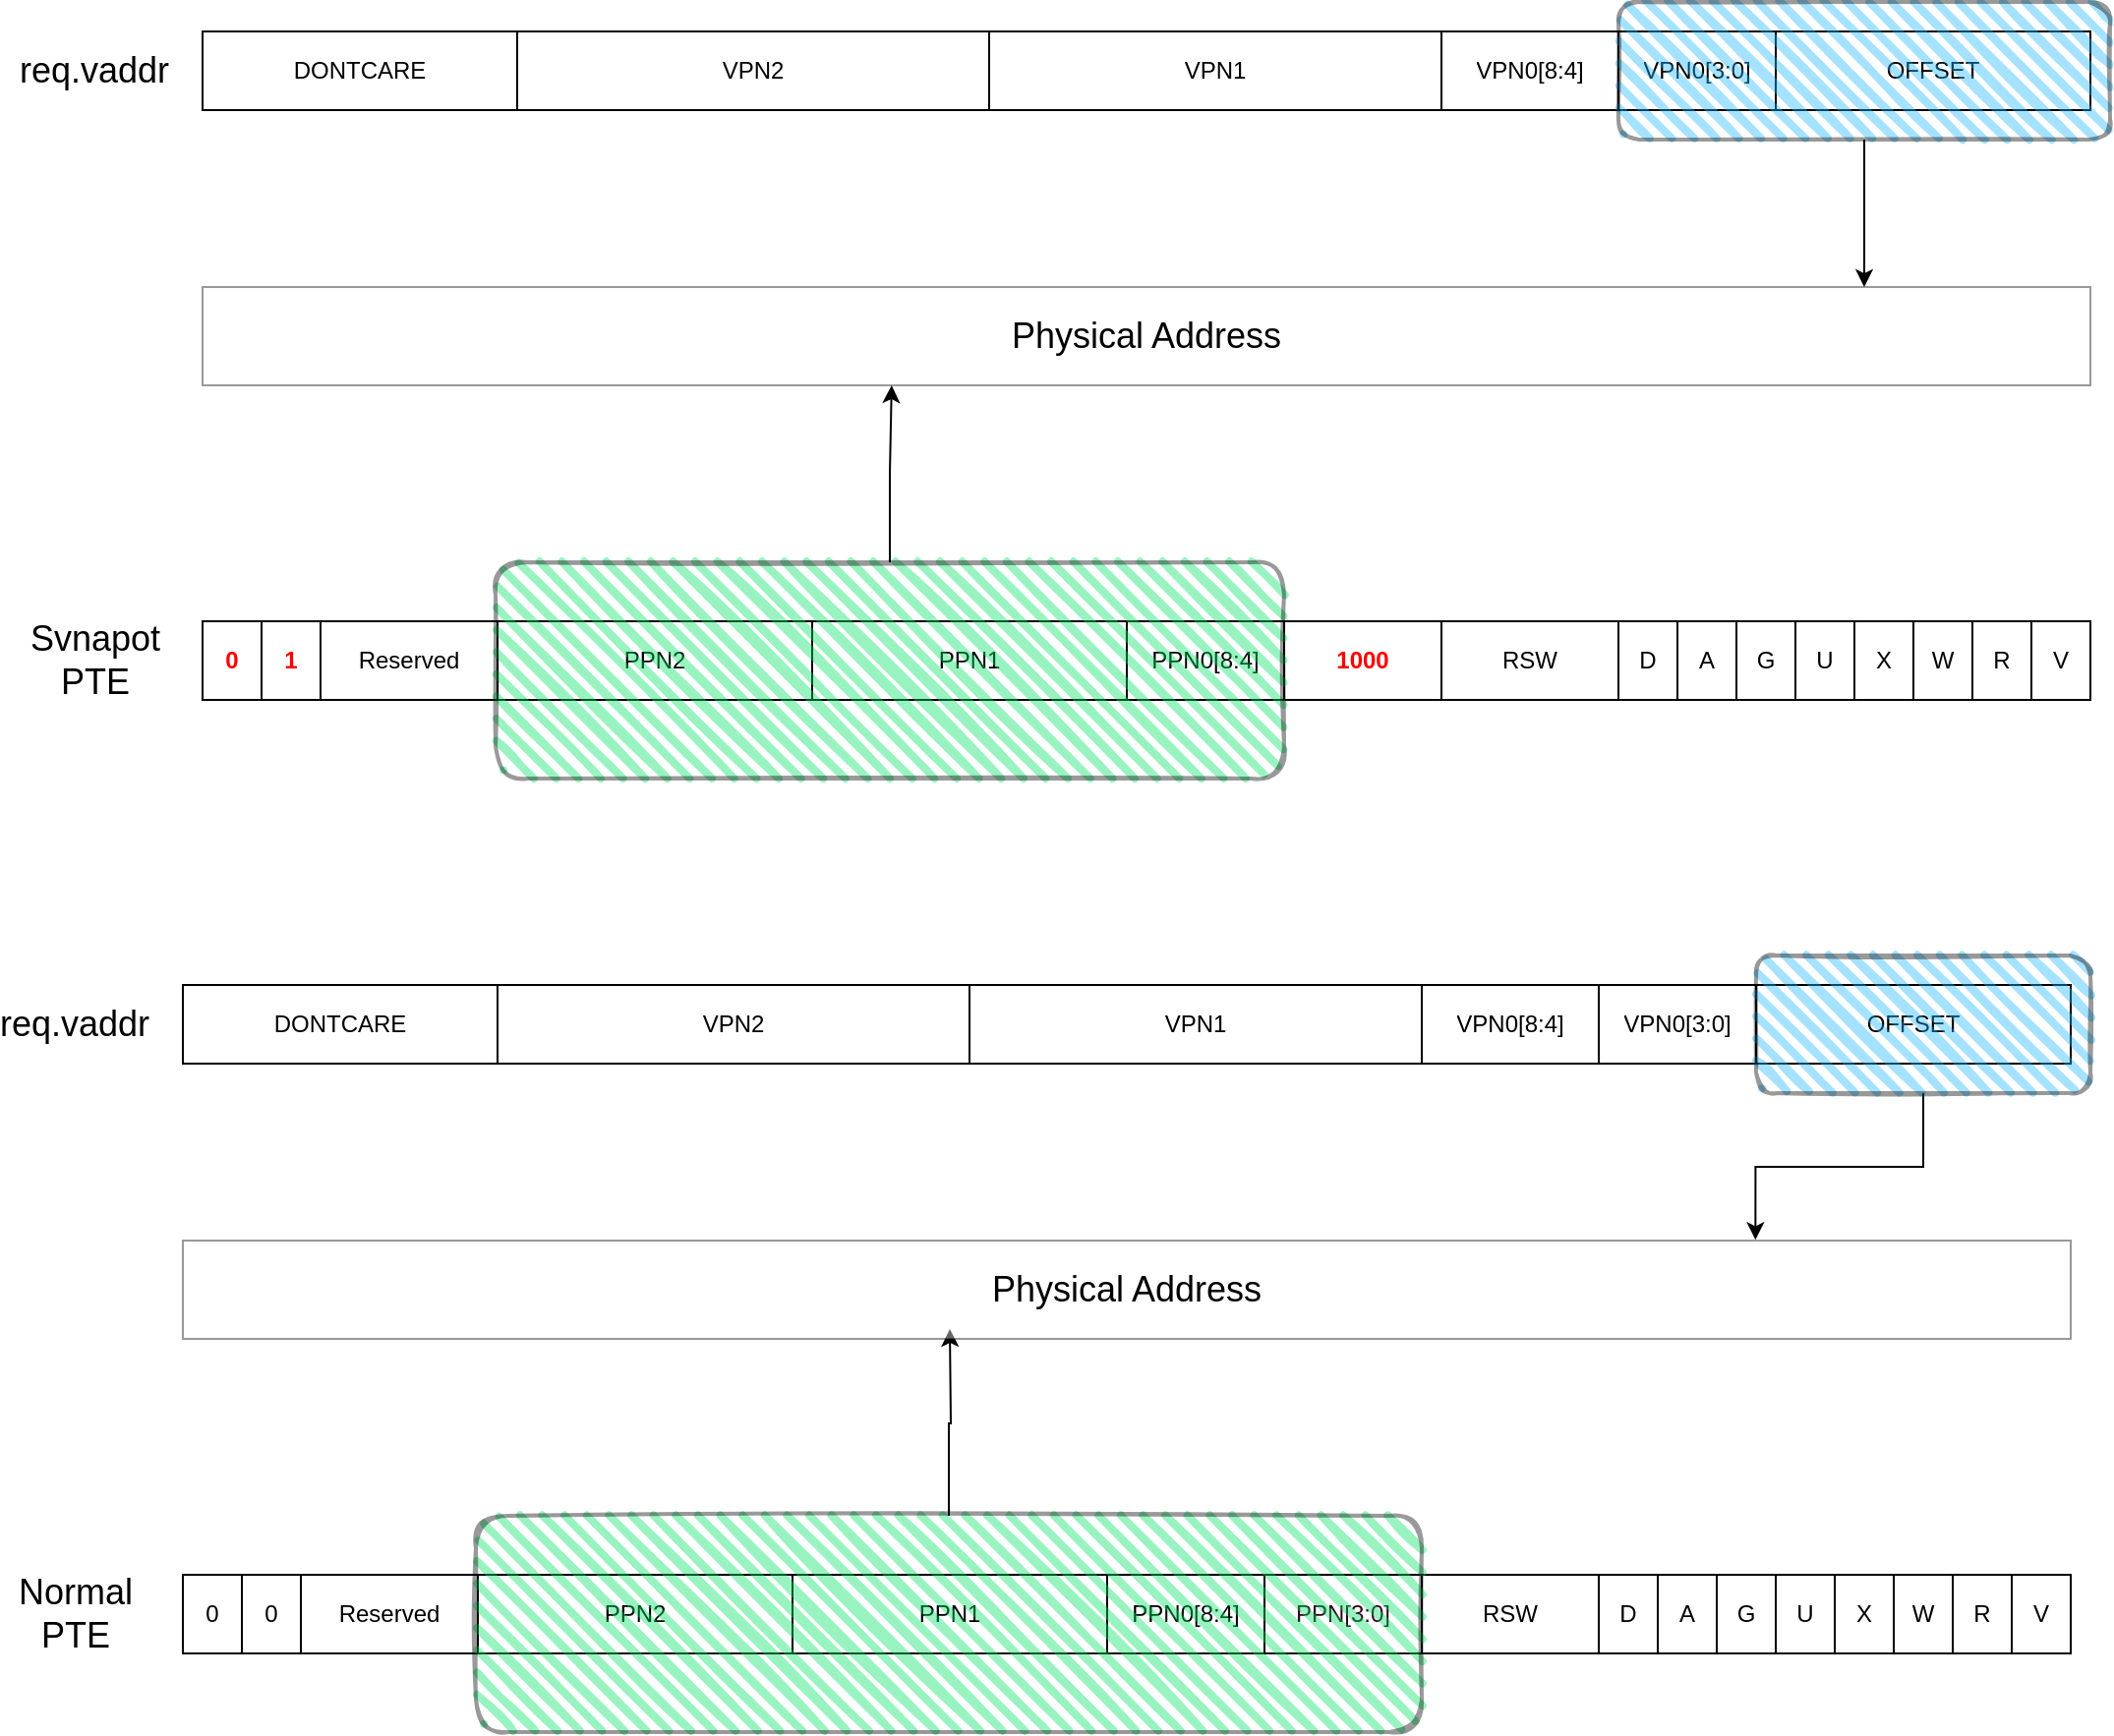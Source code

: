 <mxfile version="14.6.12" type="github"><diagram id="DC8ujGrGZJJBXc4JsbEu" name="Page-1"><mxGraphModel dx="2062" dy="1161" grid="1" gridSize="10" guides="1" tooltips="1" connect="1" arrows="1" fold="1" page="1" pageScale="1" pageWidth="1169" pageHeight="827" background="#ffffff" math="0" shadow="0"><root><mxCell id="0"/><mxCell id="1" parent="0"/><mxCell id="fh3-5eDqmXW8TZnHA0LM-2" value="" style="shape=table;html=1;whiteSpace=wrap;startSize=0;container=1;collapsible=0;childLayout=tableLayout;" parent="1" vertex="1"><mxGeometry x="120" y="250" width="960" height="40" as="geometry"/></mxCell><mxCell id="fh3-5eDqmXW8TZnHA0LM-3" value="" style="shape=partialRectangle;html=1;whiteSpace=wrap;collapsible=0;dropTarget=0;pointerEvents=0;fillColor=none;top=0;left=0;bottom=0;right=0;points=[[0,0.5],[1,0.5]];portConstraint=eastwest;" parent="fh3-5eDqmXW8TZnHA0LM-2" vertex="1"><mxGeometry width="960" height="40" as="geometry"/></mxCell><mxCell id="fh3-5eDqmXW8TZnHA0LM-36" value="DONTCARE" style="shape=partialRectangle;html=1;whiteSpace=wrap;connectable=0;overflow=hidden;fillColor=none;top=0;left=0;bottom=0;right=0;" parent="fh3-5eDqmXW8TZnHA0LM-3" vertex="1"><mxGeometry width="160" height="40" as="geometry"/></mxCell><mxCell id="fh3-5eDqmXW8TZnHA0LM-4" value="VPN2" style="shape=partialRectangle;html=1;whiteSpace=wrap;connectable=0;overflow=hidden;fillColor=none;top=0;left=0;bottom=0;right=0;" parent="fh3-5eDqmXW8TZnHA0LM-3" vertex="1"><mxGeometry x="160" width="240" height="40" as="geometry"/></mxCell><mxCell id="fh3-5eDqmXW8TZnHA0LM-5" value="VPN1" style="shape=partialRectangle;html=1;whiteSpace=wrap;connectable=0;overflow=hidden;fillColor=none;top=0;left=0;bottom=0;right=0;" parent="fh3-5eDqmXW8TZnHA0LM-3" vertex="1"><mxGeometry x="400" width="230" height="40" as="geometry"/></mxCell><mxCell id="fh3-5eDqmXW8TZnHA0LM-6" value="VPN0[8:4]" style="shape=partialRectangle;html=1;whiteSpace=wrap;connectable=0;overflow=hidden;fillColor=none;top=0;left=0;bottom=0;right=0;" parent="fh3-5eDqmXW8TZnHA0LM-3" vertex="1"><mxGeometry x="630" width="90" height="40" as="geometry"/></mxCell><mxCell id="fh3-5eDqmXW8TZnHA0LM-7" value="VPN0[3:0]" style="shape=partialRectangle;html=1;whiteSpace=wrap;connectable=0;overflow=hidden;fillColor=none;top=0;left=0;bottom=0;right=0;" parent="fh3-5eDqmXW8TZnHA0LM-3" vertex="1"><mxGeometry x="720" width="80" height="40" as="geometry"/></mxCell><mxCell id="fh3-5eDqmXW8TZnHA0LM-37" value="OFFSET" style="shape=partialRectangle;html=1;whiteSpace=wrap;connectable=0;overflow=hidden;fillColor=none;top=0;left=0;bottom=0;right=0;" parent="fh3-5eDqmXW8TZnHA0LM-3" vertex="1"><mxGeometry x="800" width="160" height="40" as="geometry"/></mxCell><mxCell id="fh3-5eDqmXW8TZnHA0LM-17" value="" style="shape=table;html=1;whiteSpace=wrap;startSize=0;container=1;collapsible=0;childLayout=tableLayout;" parent="1" vertex="1"><mxGeometry x="120" y="550" width="960" height="40" as="geometry"/></mxCell><mxCell id="fh3-5eDqmXW8TZnHA0LM-18" value="" style="shape=partialRectangle;html=1;whiteSpace=wrap;collapsible=0;dropTarget=0;pointerEvents=0;fillColor=none;top=0;left=0;bottom=0;right=0;points=[[0,0.5],[1,0.5]];portConstraint=eastwest;" parent="fh3-5eDqmXW8TZnHA0LM-17" vertex="1"><mxGeometry width="960" height="40" as="geometry"/></mxCell><mxCell id="fh3-5eDqmXW8TZnHA0LM-19" value="&lt;font color=&quot;#ff0000&quot;&gt;&lt;b&gt;0&lt;/b&gt;&lt;/font&gt;" style="shape=partialRectangle;html=1;whiteSpace=wrap;connectable=0;overflow=hidden;fillColor=none;top=0;left=0;bottom=0;right=0;" parent="fh3-5eDqmXW8TZnHA0LM-18" vertex="1"><mxGeometry width="30" height="40" as="geometry"/></mxCell><mxCell id="fh3-5eDqmXW8TZnHA0LM-20" value="&lt;b&gt;&lt;font color=&quot;#ff0000&quot;&gt;1&lt;/font&gt;&lt;/b&gt;" style="shape=partialRectangle;html=1;whiteSpace=wrap;connectable=0;overflow=hidden;fillColor=none;top=0;left=0;bottom=0;right=0;" parent="fh3-5eDqmXW8TZnHA0LM-18" vertex="1"><mxGeometry x="30" width="30" height="40" as="geometry"/></mxCell><mxCell id="fh3-5eDqmXW8TZnHA0LM-21" value="Reserved" style="shape=partialRectangle;html=1;whiteSpace=wrap;connectable=0;overflow=hidden;fillColor=none;top=0;left=0;bottom=0;right=0;" parent="fh3-5eDqmXW8TZnHA0LM-18" vertex="1"><mxGeometry x="60" width="90" height="40" as="geometry"/></mxCell><mxCell id="fh3-5eDqmXW8TZnHA0LM-22" value="PPN2" style="shape=partialRectangle;html=1;whiteSpace=wrap;connectable=0;overflow=hidden;fillColor=none;top=0;left=0;bottom=0;right=0;" parent="fh3-5eDqmXW8TZnHA0LM-18" vertex="1"><mxGeometry x="150" width="160" height="40" as="geometry"/></mxCell><mxCell id="fh3-5eDqmXW8TZnHA0LM-23" value="PPN1" style="shape=partialRectangle;html=1;whiteSpace=wrap;connectable=0;overflow=hidden;fillColor=none;top=0;left=0;bottom=0;right=0;" parent="fh3-5eDqmXW8TZnHA0LM-18" vertex="1"><mxGeometry x="310" width="160" height="40" as="geometry"/></mxCell><mxCell id="fh3-5eDqmXW8TZnHA0LM-24" value="PPN0[8:4]" style="shape=partialRectangle;html=1;whiteSpace=wrap;connectable=0;overflow=hidden;fillColor=none;top=0;left=0;bottom=0;right=0;" parent="fh3-5eDqmXW8TZnHA0LM-18" vertex="1"><mxGeometry x="470" width="80" height="40" as="geometry"/></mxCell><mxCell id="fh3-5eDqmXW8TZnHA0LM-25" value="&lt;font color=&quot;#ff0000&quot;&gt;&lt;b&gt;1000&lt;/b&gt;&lt;/font&gt;" style="shape=partialRectangle;html=1;whiteSpace=wrap;connectable=0;overflow=hidden;fillColor=none;top=0;left=0;bottom=0;right=0;" parent="fh3-5eDqmXW8TZnHA0LM-18" vertex="1"><mxGeometry x="550" width="80" height="40" as="geometry"/></mxCell><mxCell id="fh3-5eDqmXW8TZnHA0LM-26" value="RSW" style="shape=partialRectangle;html=1;whiteSpace=wrap;connectable=0;overflow=hidden;fillColor=none;top=0;left=0;bottom=0;right=0;" parent="fh3-5eDqmXW8TZnHA0LM-18" vertex="1"><mxGeometry x="630" width="90" height="40" as="geometry"/></mxCell><mxCell id="fh3-5eDqmXW8TZnHA0LM-27" value="D" style="shape=partialRectangle;html=1;whiteSpace=wrap;connectable=0;overflow=hidden;fillColor=none;top=0;left=0;bottom=0;right=0;" parent="fh3-5eDqmXW8TZnHA0LM-18" vertex="1"><mxGeometry x="720" width="30" height="40" as="geometry"/></mxCell><mxCell id="fh3-5eDqmXW8TZnHA0LM-28" value="A" style="shape=partialRectangle;html=1;whiteSpace=wrap;connectable=0;overflow=hidden;fillColor=none;top=0;left=0;bottom=0;right=0;" parent="fh3-5eDqmXW8TZnHA0LM-18" vertex="1"><mxGeometry x="750" width="30" height="40" as="geometry"/></mxCell><mxCell id="fh3-5eDqmXW8TZnHA0LM-29" value="G" style="shape=partialRectangle;html=1;whiteSpace=wrap;connectable=0;overflow=hidden;fillColor=none;top=0;left=0;bottom=0;right=0;" parent="fh3-5eDqmXW8TZnHA0LM-18" vertex="1"><mxGeometry x="780" width="30" height="40" as="geometry"/></mxCell><mxCell id="fh3-5eDqmXW8TZnHA0LM-30" value="U" style="shape=partialRectangle;html=1;whiteSpace=wrap;connectable=0;overflow=hidden;fillColor=none;top=0;left=0;bottom=0;right=0;" parent="fh3-5eDqmXW8TZnHA0LM-18" vertex="1"><mxGeometry x="810" width="30" height="40" as="geometry"/></mxCell><mxCell id="fh3-5eDqmXW8TZnHA0LM-31" value="X" style="shape=partialRectangle;html=1;whiteSpace=wrap;connectable=0;overflow=hidden;fillColor=none;top=0;left=0;bottom=0;right=0;" parent="fh3-5eDqmXW8TZnHA0LM-18" vertex="1"><mxGeometry x="840" width="30" height="40" as="geometry"/></mxCell><mxCell id="fh3-5eDqmXW8TZnHA0LM-32" value="W" style="shape=partialRectangle;html=1;whiteSpace=wrap;connectable=0;overflow=hidden;fillColor=none;top=0;left=0;bottom=0;right=0;" parent="fh3-5eDqmXW8TZnHA0LM-18" vertex="1"><mxGeometry x="870" width="30" height="40" as="geometry"/></mxCell><mxCell id="fh3-5eDqmXW8TZnHA0LM-33" value="R" style="shape=partialRectangle;html=1;whiteSpace=wrap;connectable=0;overflow=hidden;fillColor=none;top=0;left=0;bottom=0;right=0;" parent="fh3-5eDqmXW8TZnHA0LM-18" vertex="1"><mxGeometry x="900" width="30" height="40" as="geometry"/></mxCell><mxCell id="fh3-5eDqmXW8TZnHA0LM-35" value="V" style="shape=partialRectangle;html=1;whiteSpace=wrap;connectable=0;overflow=hidden;fillColor=none;top=0;left=0;bottom=0;right=0;" parent="fh3-5eDqmXW8TZnHA0LM-18" vertex="1"><mxGeometry x="930" width="30" height="40" as="geometry"/></mxCell><mxCell id="fh3-5eDqmXW8TZnHA0LM-39" style="edgeStyle=orthogonalEdgeStyle;rounded=0;orthogonalLoop=1;jettySize=auto;html=1;" parent="1" source="fh3-5eDqmXW8TZnHA0LM-38" edge="1"><mxGeometry relative="1" as="geometry"><mxPoint x="965" y="380" as="targetPoint"/></mxGeometry></mxCell><mxCell id="fh3-5eDqmXW8TZnHA0LM-38" value="" style="rounded=1;whiteSpace=wrap;html=1;strokeWidth=2;fillWeight=4;hachureGap=8;hachureAngle=45;sketch=1;opacity=40;fillColor=#1EB6FF;" parent="1" vertex="1"><mxGeometry x="840" y="235" width="250" height="70" as="geometry"/></mxCell><mxCell id="fh3-5eDqmXW8TZnHA0LM-41" style="edgeStyle=orthogonalEdgeStyle;rounded=0;orthogonalLoop=1;jettySize=auto;html=1;entryX=0.365;entryY=1;entryDx=0;entryDy=0;entryPerimeter=0;" parent="1" source="fh3-5eDqmXW8TZnHA0LM-40" target="fh3-5eDqmXW8TZnHA0LM-48" edge="1"><mxGeometry relative="1" as="geometry"><mxPoint x="470" y="440" as="targetPoint"/></mxGeometry></mxCell><mxCell id="fh3-5eDqmXW8TZnHA0LM-40" value="" style="rounded=1;whiteSpace=wrap;html=1;strokeWidth=2;fillWeight=4;hachureGap=8;hachureAngle=45;sketch=1;opacity=40;fillColor=#00E262;" parent="1" vertex="1"><mxGeometry x="269" y="520" width="401" height="110" as="geometry"/></mxCell><mxCell id="fh3-5eDqmXW8TZnHA0LM-48" value="&lt;font style=&quot;font-size: 18px&quot;&gt;Physical Address&lt;/font&gt;" style="rounded=0;whiteSpace=wrap;html=1;opacity=40;fillColor=#FFFFFF;" parent="1" vertex="1"><mxGeometry x="120" y="380" width="960" height="50" as="geometry"/></mxCell><mxCell id="fh3-5eDqmXW8TZnHA0LM-50" value="&lt;font style=&quot;font-size: 18px&quot;&gt;req.vaddr&lt;/font&gt;" style="text;html=1;strokeColor=none;fillColor=none;align=center;verticalAlign=middle;whiteSpace=wrap;rounded=0;opacity=40;" parent="1" vertex="1"><mxGeometry x="30" y="250" width="70" height="40" as="geometry"/></mxCell><mxCell id="fh3-5eDqmXW8TZnHA0LM-51" value="&lt;font style=&quot;font-size: 18px&quot;&gt;Svnapot PTE&lt;/font&gt;" style="text;html=1;strokeColor=none;fillColor=none;align=center;verticalAlign=middle;whiteSpace=wrap;rounded=0;opacity=40;" parent="1" vertex="1"><mxGeometry x="37.5" y="555" width="55" height="30" as="geometry"/></mxCell><mxCell id="GWzmwhyf1azcF_rw3QB6-34" value="" style="shape=table;html=1;whiteSpace=wrap;startSize=0;container=1;collapsible=0;childLayout=tableLayout;" vertex="1" parent="1"><mxGeometry x="110" y="735" width="960" height="40" as="geometry"/></mxCell><mxCell id="GWzmwhyf1azcF_rw3QB6-35" value="" style="shape=partialRectangle;html=1;whiteSpace=wrap;collapsible=0;dropTarget=0;pointerEvents=0;fillColor=none;top=0;left=0;bottom=0;right=0;points=[[0,0.5],[1,0.5]];portConstraint=eastwest;" vertex="1" parent="GWzmwhyf1azcF_rw3QB6-34"><mxGeometry width="960" height="40" as="geometry"/></mxCell><mxCell id="GWzmwhyf1azcF_rw3QB6-36" value="DONTCARE" style="shape=partialRectangle;html=1;whiteSpace=wrap;connectable=0;overflow=hidden;fillColor=none;top=0;left=0;bottom=0;right=0;" vertex="1" parent="GWzmwhyf1azcF_rw3QB6-35"><mxGeometry width="160" height="40" as="geometry"/></mxCell><mxCell id="GWzmwhyf1azcF_rw3QB6-37" value="VPN2" style="shape=partialRectangle;html=1;whiteSpace=wrap;connectable=0;overflow=hidden;fillColor=none;top=0;left=0;bottom=0;right=0;" vertex="1" parent="GWzmwhyf1azcF_rw3QB6-35"><mxGeometry x="160" width="240" height="40" as="geometry"/></mxCell><mxCell id="GWzmwhyf1azcF_rw3QB6-38" value="VPN1" style="shape=partialRectangle;html=1;whiteSpace=wrap;connectable=0;overflow=hidden;fillColor=none;top=0;left=0;bottom=0;right=0;" vertex="1" parent="GWzmwhyf1azcF_rw3QB6-35"><mxGeometry x="400" width="230" height="40" as="geometry"/></mxCell><mxCell id="GWzmwhyf1azcF_rw3QB6-39" value="VPN0[8:4]" style="shape=partialRectangle;html=1;whiteSpace=wrap;connectable=0;overflow=hidden;fillColor=none;top=0;left=0;bottom=0;right=0;" vertex="1" parent="GWzmwhyf1azcF_rw3QB6-35"><mxGeometry x="630" width="90" height="40" as="geometry"/></mxCell><mxCell id="GWzmwhyf1azcF_rw3QB6-40" value="VPN0[3:0]" style="shape=partialRectangle;html=1;whiteSpace=wrap;connectable=0;overflow=hidden;fillColor=none;top=0;left=0;bottom=0;right=0;" vertex="1" parent="GWzmwhyf1azcF_rw3QB6-35"><mxGeometry x="720" width="80" height="40" as="geometry"/></mxCell><mxCell id="GWzmwhyf1azcF_rw3QB6-41" value="OFFSET" style="shape=partialRectangle;html=1;whiteSpace=wrap;connectable=0;overflow=hidden;fillColor=none;top=0;left=0;bottom=0;right=0;" vertex="1" parent="GWzmwhyf1azcF_rw3QB6-35"><mxGeometry x="800" width="160" height="40" as="geometry"/></mxCell><mxCell id="GWzmwhyf1azcF_rw3QB6-42" value="" style="shape=table;html=1;whiteSpace=wrap;startSize=0;container=1;collapsible=0;childLayout=tableLayout;" vertex="1" parent="1"><mxGeometry x="110" y="1035" width="960" height="40" as="geometry"/></mxCell><mxCell id="GWzmwhyf1azcF_rw3QB6-43" value="" style="shape=partialRectangle;html=1;whiteSpace=wrap;collapsible=0;dropTarget=0;pointerEvents=0;fillColor=none;top=0;left=0;bottom=0;right=0;points=[[0,0.5],[1,0.5]];portConstraint=eastwest;" vertex="1" parent="GWzmwhyf1azcF_rw3QB6-42"><mxGeometry width="960" height="40" as="geometry"/></mxCell><mxCell id="GWzmwhyf1azcF_rw3QB6-44" value="0" style="shape=partialRectangle;html=1;whiteSpace=wrap;connectable=0;overflow=hidden;fillColor=none;top=0;left=0;bottom=0;right=0;" vertex="1" parent="GWzmwhyf1azcF_rw3QB6-43"><mxGeometry width="30" height="40" as="geometry"/></mxCell><mxCell id="GWzmwhyf1azcF_rw3QB6-45" value="0" style="shape=partialRectangle;html=1;whiteSpace=wrap;connectable=0;overflow=hidden;fillColor=none;top=0;left=0;bottom=0;right=0;" vertex="1" parent="GWzmwhyf1azcF_rw3QB6-43"><mxGeometry x="30" width="30" height="40" as="geometry"/></mxCell><mxCell id="GWzmwhyf1azcF_rw3QB6-46" value="Reserved" style="shape=partialRectangle;html=1;whiteSpace=wrap;connectable=0;overflow=hidden;fillColor=none;top=0;left=0;bottom=0;right=0;" vertex="1" parent="GWzmwhyf1azcF_rw3QB6-43"><mxGeometry x="60" width="90" height="40" as="geometry"/></mxCell><mxCell id="GWzmwhyf1azcF_rw3QB6-47" value="PPN2" style="shape=partialRectangle;html=1;whiteSpace=wrap;connectable=0;overflow=hidden;fillColor=none;top=0;left=0;bottom=0;right=0;" vertex="1" parent="GWzmwhyf1azcF_rw3QB6-43"><mxGeometry x="150" width="160" height="40" as="geometry"/></mxCell><mxCell id="GWzmwhyf1azcF_rw3QB6-48" value="PPN1" style="shape=partialRectangle;html=1;whiteSpace=wrap;connectable=0;overflow=hidden;fillColor=none;top=0;left=0;bottom=0;right=0;" vertex="1" parent="GWzmwhyf1azcF_rw3QB6-43"><mxGeometry x="310" width="160" height="40" as="geometry"/></mxCell><mxCell id="GWzmwhyf1azcF_rw3QB6-49" value="PPN0[8:4]" style="shape=partialRectangle;html=1;whiteSpace=wrap;connectable=0;overflow=hidden;fillColor=none;top=0;left=0;bottom=0;right=0;" vertex="1" parent="GWzmwhyf1azcF_rw3QB6-43"><mxGeometry x="470" width="80" height="40" as="geometry"/></mxCell><mxCell id="GWzmwhyf1azcF_rw3QB6-50" value="&lt;font color=&quot;#33001a&quot;&gt;PPN[3:0]&lt;/font&gt;" style="shape=partialRectangle;html=1;whiteSpace=wrap;connectable=0;overflow=hidden;fillColor=none;top=0;left=0;bottom=0;right=0;" vertex="1" parent="GWzmwhyf1azcF_rw3QB6-43"><mxGeometry x="550" width="80" height="40" as="geometry"/></mxCell><mxCell id="GWzmwhyf1azcF_rw3QB6-51" value="RSW" style="shape=partialRectangle;html=1;whiteSpace=wrap;connectable=0;overflow=hidden;fillColor=none;top=0;left=0;bottom=0;right=0;" vertex="1" parent="GWzmwhyf1azcF_rw3QB6-43"><mxGeometry x="630" width="90" height="40" as="geometry"/></mxCell><mxCell id="GWzmwhyf1azcF_rw3QB6-52" value="D" style="shape=partialRectangle;html=1;whiteSpace=wrap;connectable=0;overflow=hidden;fillColor=none;top=0;left=0;bottom=0;right=0;" vertex="1" parent="GWzmwhyf1azcF_rw3QB6-43"><mxGeometry x="720" width="30" height="40" as="geometry"/></mxCell><mxCell id="GWzmwhyf1azcF_rw3QB6-53" value="A" style="shape=partialRectangle;html=1;whiteSpace=wrap;connectable=0;overflow=hidden;fillColor=none;top=0;left=0;bottom=0;right=0;" vertex="1" parent="GWzmwhyf1azcF_rw3QB6-43"><mxGeometry x="750" width="30" height="40" as="geometry"/></mxCell><mxCell id="GWzmwhyf1azcF_rw3QB6-54" value="G" style="shape=partialRectangle;html=1;whiteSpace=wrap;connectable=0;overflow=hidden;fillColor=none;top=0;left=0;bottom=0;right=0;" vertex="1" parent="GWzmwhyf1azcF_rw3QB6-43"><mxGeometry x="780" width="30" height="40" as="geometry"/></mxCell><mxCell id="GWzmwhyf1azcF_rw3QB6-55" value="U" style="shape=partialRectangle;html=1;whiteSpace=wrap;connectable=0;overflow=hidden;fillColor=none;top=0;left=0;bottom=0;right=0;" vertex="1" parent="GWzmwhyf1azcF_rw3QB6-43"><mxGeometry x="810" width="30" height="40" as="geometry"/></mxCell><mxCell id="GWzmwhyf1azcF_rw3QB6-56" value="X" style="shape=partialRectangle;html=1;whiteSpace=wrap;connectable=0;overflow=hidden;fillColor=none;top=0;left=0;bottom=0;right=0;" vertex="1" parent="GWzmwhyf1azcF_rw3QB6-43"><mxGeometry x="840" width="30" height="40" as="geometry"/></mxCell><mxCell id="GWzmwhyf1azcF_rw3QB6-57" value="W" style="shape=partialRectangle;html=1;whiteSpace=wrap;connectable=0;overflow=hidden;fillColor=none;top=0;left=0;bottom=0;right=0;" vertex="1" parent="GWzmwhyf1azcF_rw3QB6-43"><mxGeometry x="870" width="30" height="40" as="geometry"/></mxCell><mxCell id="GWzmwhyf1azcF_rw3QB6-58" value="R" style="shape=partialRectangle;html=1;whiteSpace=wrap;connectable=0;overflow=hidden;fillColor=none;top=0;left=0;bottom=0;right=0;" vertex="1" parent="GWzmwhyf1azcF_rw3QB6-43"><mxGeometry x="900" width="30" height="40" as="geometry"/></mxCell><mxCell id="GWzmwhyf1azcF_rw3QB6-59" value="V" style="shape=partialRectangle;html=1;whiteSpace=wrap;connectable=0;overflow=hidden;fillColor=none;top=0;left=0;bottom=0;right=0;" vertex="1" parent="GWzmwhyf1azcF_rw3QB6-43"><mxGeometry x="930" width="30" height="40" as="geometry"/></mxCell><mxCell id="GWzmwhyf1azcF_rw3QB6-67" style="edgeStyle=orthogonalEdgeStyle;rounded=0;orthogonalLoop=1;jettySize=auto;html=1;exitX=0.5;exitY=1;exitDx=0;exitDy=0;entryX=0.833;entryY=-0.007;entryDx=0;entryDy=0;entryPerimeter=0;" edge="1" parent="1" source="GWzmwhyf1azcF_rw3QB6-61" target="GWzmwhyf1azcF_rw3QB6-64"><mxGeometry relative="1" as="geometry"/></mxCell><mxCell id="GWzmwhyf1azcF_rw3QB6-61" value="" style="rounded=1;whiteSpace=wrap;html=1;strokeWidth=2;fillWeight=4;hachureGap=8;hachureAngle=45;sketch=1;opacity=40;fillColor=#1EB6FF;" vertex="1" parent="1"><mxGeometry x="910" y="720" width="170" height="70" as="geometry"/></mxCell><mxCell id="GWzmwhyf1azcF_rw3QB6-62" style="edgeStyle=orthogonalEdgeStyle;rounded=0;orthogonalLoop=1;jettySize=auto;html=1;" edge="1" parent="1" source="GWzmwhyf1azcF_rw3QB6-63"><mxGeometry relative="1" as="geometry"><mxPoint x="500" y="910" as="targetPoint"/><Array as="points"/></mxGeometry></mxCell><mxCell id="GWzmwhyf1azcF_rw3QB6-63" value="" style="rounded=1;whiteSpace=wrap;html=1;strokeWidth=2;fillWeight=4;hachureGap=8;hachureAngle=45;sketch=1;opacity=40;fillColor=#00E262;" vertex="1" parent="1"><mxGeometry x="259" y="1005" width="481" height="110" as="geometry"/></mxCell><mxCell id="GWzmwhyf1azcF_rw3QB6-64" value="&lt;font style=&quot;font-size: 18px&quot;&gt;Physical Address&lt;/font&gt;" style="rounded=0;whiteSpace=wrap;html=1;opacity=40;fillColor=#FFFFFF;" vertex="1" parent="1"><mxGeometry x="110" y="865" width="960" height="50" as="geometry"/></mxCell><mxCell id="GWzmwhyf1azcF_rw3QB6-65" value="&lt;font style=&quot;font-size: 18px&quot;&gt;req.vaddr&lt;/font&gt;" style="text;html=1;strokeColor=none;fillColor=none;align=center;verticalAlign=middle;whiteSpace=wrap;rounded=0;opacity=40;" vertex="1" parent="1"><mxGeometry x="20" y="735" width="70" height="40" as="geometry"/></mxCell><mxCell id="GWzmwhyf1azcF_rw3QB6-66" value="&lt;font style=&quot;font-size: 18px&quot;&gt;Normal&lt;br&gt;PTE&lt;/font&gt;" style="text;html=1;strokeColor=none;fillColor=none;align=center;verticalAlign=middle;whiteSpace=wrap;rounded=0;opacity=40;" vertex="1" parent="1"><mxGeometry x="27.5" y="1040" width="55" height="30" as="geometry"/></mxCell></root></mxGraphModel></diagram></mxfile>